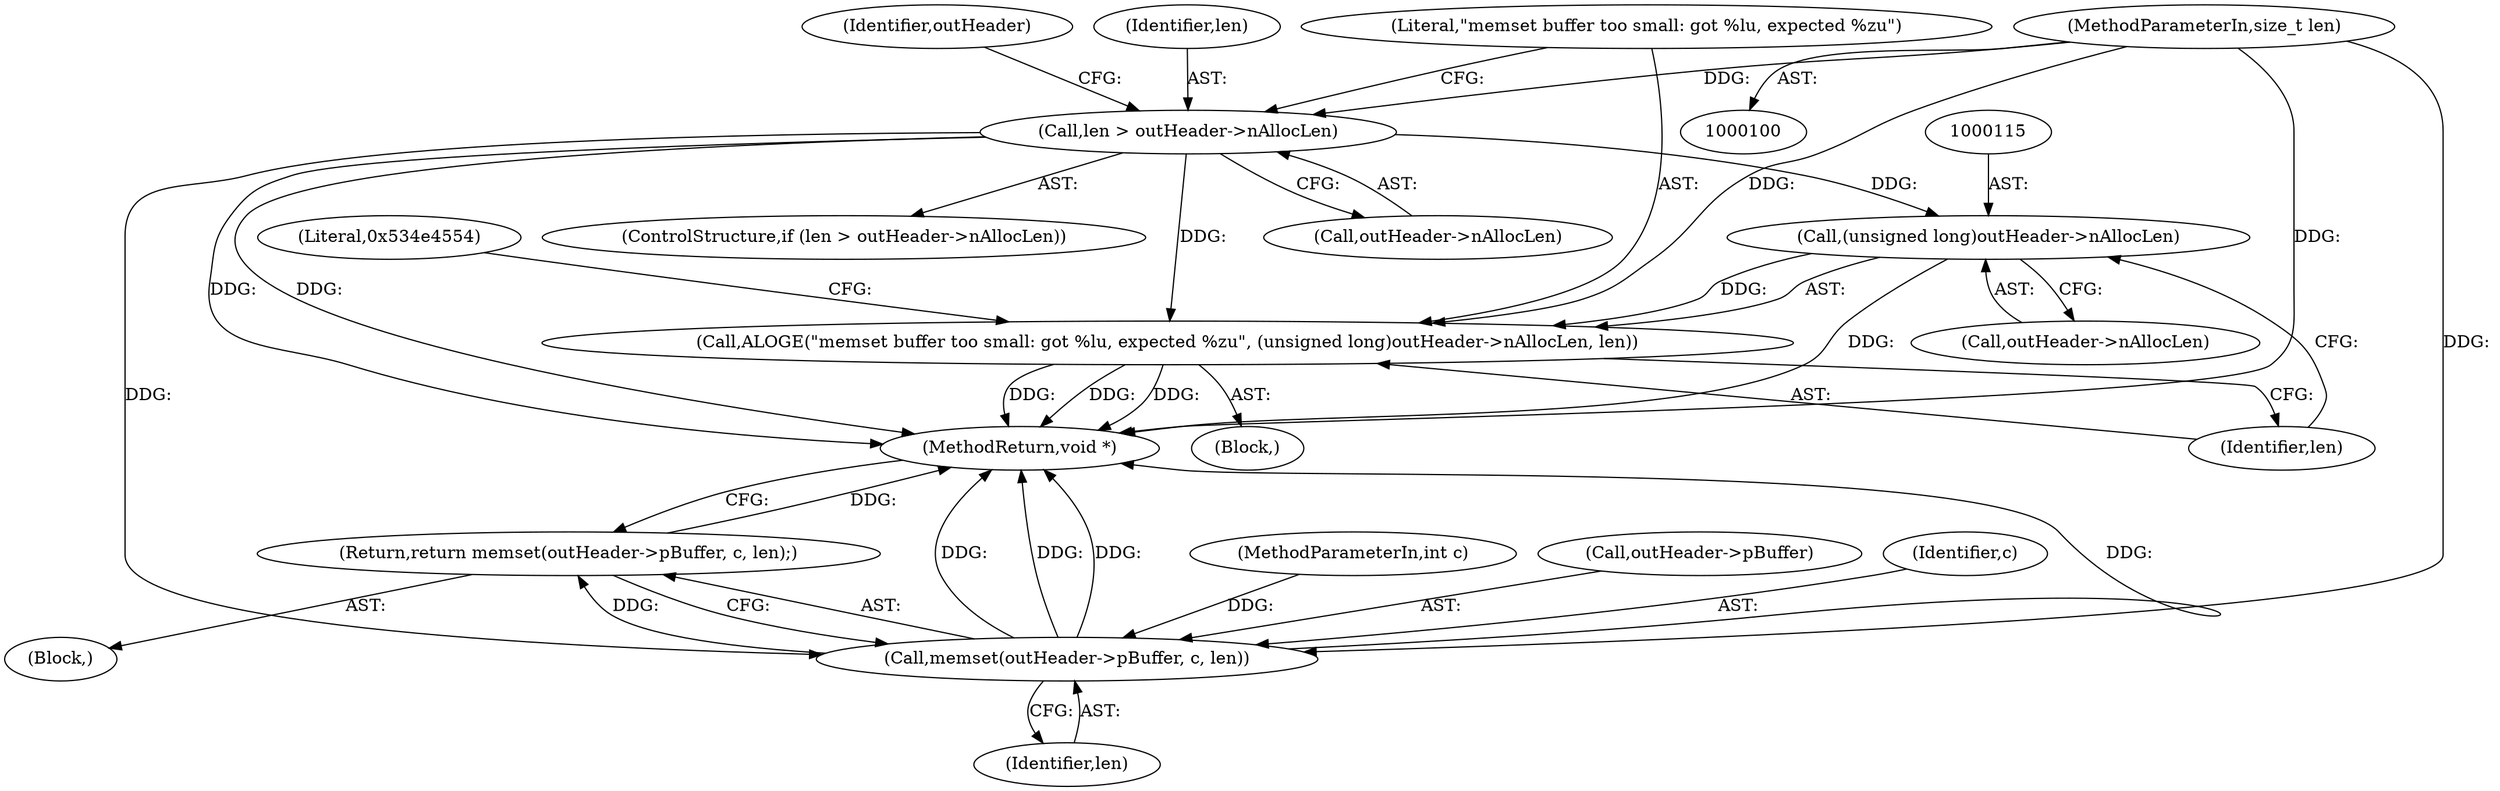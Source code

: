 digraph "1_Android_c17ad2f0c7e00fd1bbf01d0dfed41f72d78267ad@pointer" {
"1000106" [label="(Call,len > outHeader->nAllocLen)"];
"1000103" [label="(MethodParameterIn,size_t len)"];
"1000114" [label="(Call,(unsigned long)outHeader->nAllocLen)"];
"1000112" [label="(Call,ALOGE(\"memset buffer too small: got %lu, expected %zu\", (unsigned long)outHeader->nAllocLen, len))"];
"1000134" [label="(Call,memset(outHeader->pBuffer, c, len))"];
"1000133" [label="(Return,return memset(outHeader->pBuffer, c, len);)"];
"1000116" [label="(Call,outHeader->nAllocLen)"];
"1000105" [label="(ControlStructure,if (len > outHeader->nAllocLen))"];
"1000119" [label="(Identifier,len)"];
"1000136" [label="(Identifier,outHeader)"];
"1000133" [label="(Return,return memset(outHeader->pBuffer, c, len);)"];
"1000121" [label="(Literal,0x534e4554)"];
"1000139" [label="(Identifier,len)"];
"1000140" [label="(MethodReturn,void *)"];
"1000134" [label="(Call,memset(outHeader->pBuffer, c, len))"];
"1000103" [label="(MethodParameterIn,size_t len)"];
"1000102" [label="(MethodParameterIn,int c)"];
"1000111" [label="(Block,)"];
"1000135" [label="(Call,outHeader->pBuffer)"];
"1000112" [label="(Call,ALOGE(\"memset buffer too small: got %lu, expected %zu\", (unsigned long)outHeader->nAllocLen, len))"];
"1000114" [label="(Call,(unsigned long)outHeader->nAllocLen)"];
"1000107" [label="(Identifier,len)"];
"1000104" [label="(Block,)"];
"1000138" [label="(Identifier,c)"];
"1000113" [label="(Literal,\"memset buffer too small: got %lu, expected %zu\")"];
"1000108" [label="(Call,outHeader->nAllocLen)"];
"1000106" [label="(Call,len > outHeader->nAllocLen)"];
"1000106" -> "1000105"  [label="AST: "];
"1000106" -> "1000108"  [label="CFG: "];
"1000107" -> "1000106"  [label="AST: "];
"1000108" -> "1000106"  [label="AST: "];
"1000113" -> "1000106"  [label="CFG: "];
"1000136" -> "1000106"  [label="CFG: "];
"1000106" -> "1000140"  [label="DDG: "];
"1000106" -> "1000140"  [label="DDG: "];
"1000103" -> "1000106"  [label="DDG: "];
"1000106" -> "1000114"  [label="DDG: "];
"1000106" -> "1000112"  [label="DDG: "];
"1000106" -> "1000134"  [label="DDG: "];
"1000103" -> "1000100"  [label="AST: "];
"1000103" -> "1000140"  [label="DDG: "];
"1000103" -> "1000112"  [label="DDG: "];
"1000103" -> "1000134"  [label="DDG: "];
"1000114" -> "1000112"  [label="AST: "];
"1000114" -> "1000116"  [label="CFG: "];
"1000115" -> "1000114"  [label="AST: "];
"1000116" -> "1000114"  [label="AST: "];
"1000119" -> "1000114"  [label="CFG: "];
"1000114" -> "1000140"  [label="DDG: "];
"1000114" -> "1000112"  [label="DDG: "];
"1000112" -> "1000111"  [label="AST: "];
"1000112" -> "1000119"  [label="CFG: "];
"1000113" -> "1000112"  [label="AST: "];
"1000119" -> "1000112"  [label="AST: "];
"1000121" -> "1000112"  [label="CFG: "];
"1000112" -> "1000140"  [label="DDG: "];
"1000112" -> "1000140"  [label="DDG: "];
"1000112" -> "1000140"  [label="DDG: "];
"1000134" -> "1000133"  [label="AST: "];
"1000134" -> "1000139"  [label="CFG: "];
"1000135" -> "1000134"  [label="AST: "];
"1000138" -> "1000134"  [label="AST: "];
"1000139" -> "1000134"  [label="AST: "];
"1000133" -> "1000134"  [label="CFG: "];
"1000134" -> "1000140"  [label="DDG: "];
"1000134" -> "1000140"  [label="DDG: "];
"1000134" -> "1000140"  [label="DDG: "];
"1000134" -> "1000140"  [label="DDG: "];
"1000134" -> "1000133"  [label="DDG: "];
"1000102" -> "1000134"  [label="DDG: "];
"1000133" -> "1000104"  [label="AST: "];
"1000140" -> "1000133"  [label="CFG: "];
"1000133" -> "1000140"  [label="DDG: "];
}
